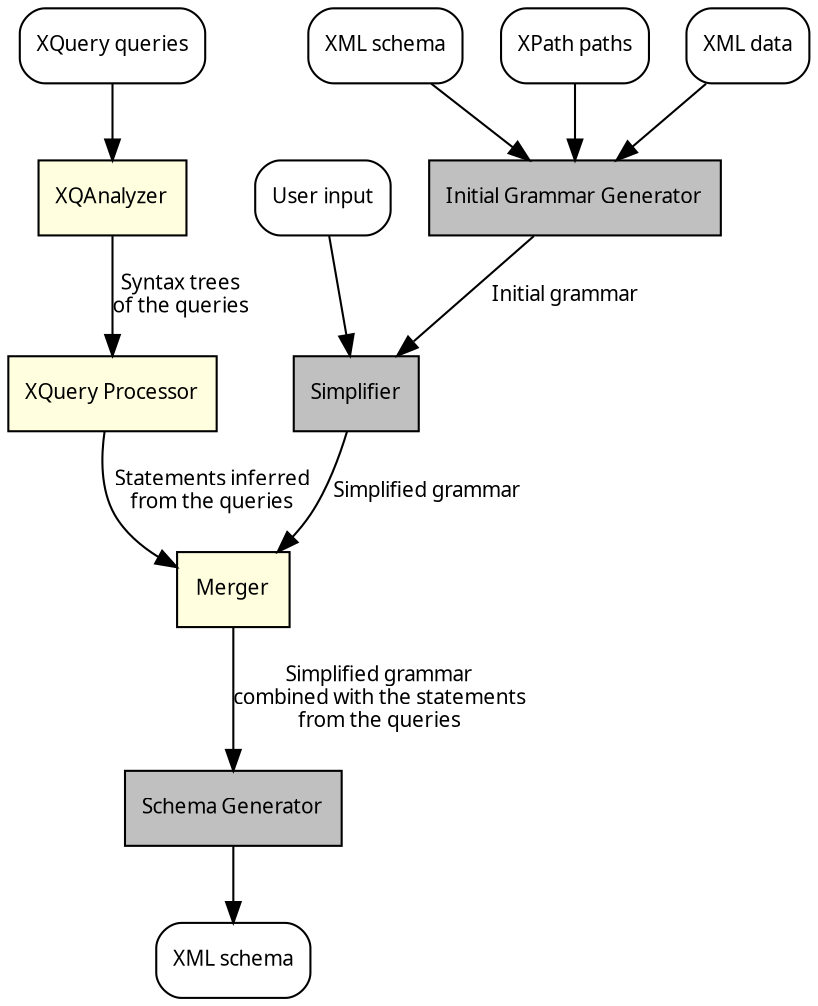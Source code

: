 digraph inference_process {
	node [shape = rectangle, fontname = "TeXGyrePagella-Regular", fontsize = 10];
	edge [fontname = "TeXGyrePagella-Regular", fontsize = 10];

	node [style= rounded];
	input_xml [label = "XML data"];
	input_schema [label = "XML schema"];
	input_xpaths [label = "XPath paths"];
	input_xml -> IGG;
	input_schema -> IGG;
	input_xpaths -> IGG;
	input_queries [label = "XQuery queries"];
	input_queries -> XQAnalyzer;
	IGG [label = "Initial Grammar Generator" style = "filled" fillcolor = "grey"];
	XQAnalyzer [label = "XQAnalyzer" style = "filled" fillcolor = "lightyellow"];
	IGG -> Simplifier [label = "Initial grammar"];
	user_input [label = "User input"];
	user_input -> Simplifier;
	Simplifier [label = "Simplifier" style = "filled" fillcolor = "grey"];
	XQueryProcessor [label = "XQuery Processor" style = "filled" fillcolor = "lightyellow"];
	XQAnalyzer -> XQueryProcessor [label = <Syntax trees<br/>of the queries>];
	Merger [label = "Merger" style = "filled" fillcolor = "lightyellow"];
	Simplifier -> Merger [label = "Simplified grammar"];
	XQueryProcessor -> Merger [label = <Statements inferred<br/>from the queries>];
	Merger -> Exporter [label = <Simplified grammar<br/>combined with the statements<br/>from the queries>];
	Exporter [label = "Schema Generator" style = "filled" fillcolor = "grey"];
	output_xml [label = "XML schema"];
	Exporter -> output_xml;
}
